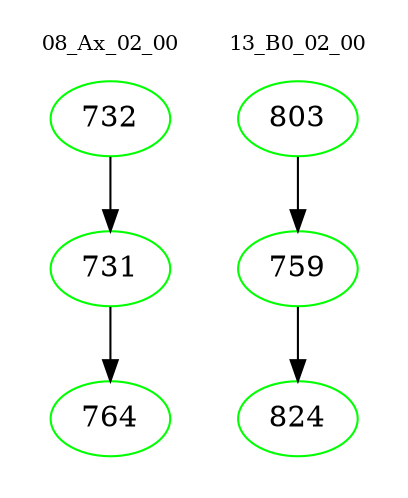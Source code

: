 digraph{
subgraph cluster_0 {
color = white
label = "08_Ax_02_00";
fontsize=10;
T0_732 [label="732", color="green"]
T0_732 -> T0_731 [color="black"]
T0_731 [label="731", color="green"]
T0_731 -> T0_764 [color="black"]
T0_764 [label="764", color="green"]
}
subgraph cluster_1 {
color = white
label = "13_B0_02_00";
fontsize=10;
T1_803 [label="803", color="green"]
T1_803 -> T1_759 [color="black"]
T1_759 [label="759", color="green"]
T1_759 -> T1_824 [color="black"]
T1_824 [label="824", color="green"]
}
}

